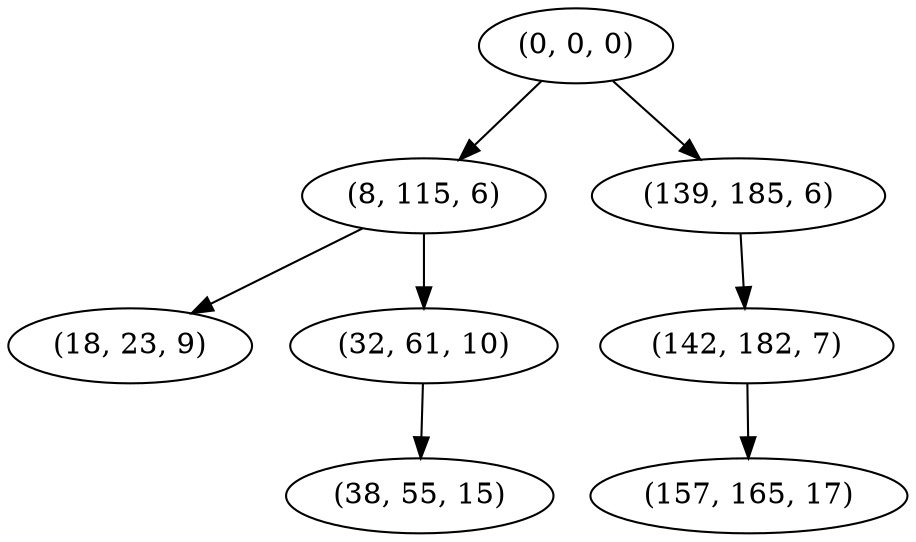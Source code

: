 digraph tree {
    "(0, 0, 0)";
    "(8, 115, 6)";
    "(18, 23, 9)";
    "(32, 61, 10)";
    "(38, 55, 15)";
    "(139, 185, 6)";
    "(142, 182, 7)";
    "(157, 165, 17)";
    "(0, 0, 0)" -> "(8, 115, 6)";
    "(0, 0, 0)" -> "(139, 185, 6)";
    "(8, 115, 6)" -> "(18, 23, 9)";
    "(8, 115, 6)" -> "(32, 61, 10)";
    "(32, 61, 10)" -> "(38, 55, 15)";
    "(139, 185, 6)" -> "(142, 182, 7)";
    "(142, 182, 7)" -> "(157, 165, 17)";
}
